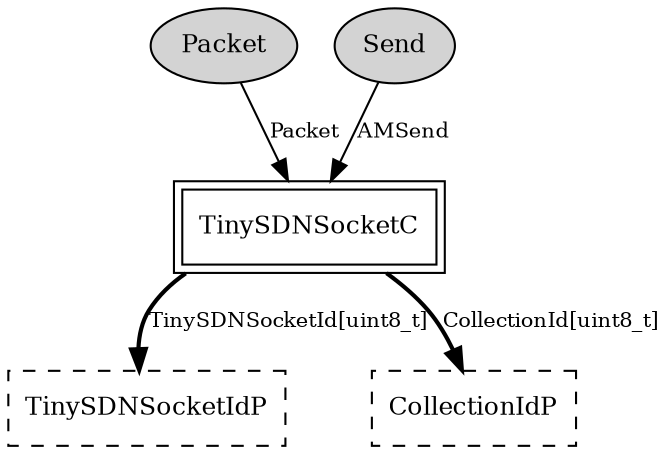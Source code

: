 digraph "TinySDNSocketSenderP" {
  n0x2b6107b79de0 [shape=ellipse, style=filled, label="Packet", fontsize=12];
  "TinySDNSocketC" [fontsize=12, shape=box,peripheries=2, URL="../chtml/TinySDNSocketC.html"];
  n0x2b6107b79190 [shape=ellipse, style=filled, label="Send", fontsize=12];
  "TinySDNSocketC" [fontsize=12, shape=box,peripheries=2, URL="../chtml/TinySDNSocketC.html"];
  "TinySDNSocketC" [fontsize=12, shape=box,peripheries=2, URL="../chtml/TinySDNSocketC.html"];
  "TinySDNSocketSenderP.TinySDNSocketIdP" [fontsize=12, shape=box, style=dashed, label="TinySDNSocketIdP", URL="../chtml/TinySDNSocketIdP.html"];
  "TinySDNSocketC" [fontsize=12, shape=box,peripheries=2, URL="../chtml/TinySDNSocketC.html"];
  "TinySDNSocketSenderP.CollectionIdP" [fontsize=12, shape=box, style=dashed, label="CollectionIdP", URL="../chtml/CollectionIdP.html"];
  "n0x2b6107b79de0" -> "TinySDNSocketC" [label="Packet", URL="../ihtml/Packet.html", fontsize=10];
  "n0x2b6107b79190" -> "TinySDNSocketC" [label="AMSend", URL="../ihtml/AMSend.html", fontsize=10];
  "TinySDNSocketC" -> "TinySDNSocketSenderP.TinySDNSocketIdP" [label="TinySDNSocketId[uint8_t]", style=bold, URL="../ihtml/TinySDNSocketId.html", fontsize=10];
  "TinySDNSocketC" -> "TinySDNSocketSenderP.CollectionIdP" [label="CollectionId[uint8_t]", style=bold, URL="../ihtml/CollectionId.html", fontsize=10];
}
